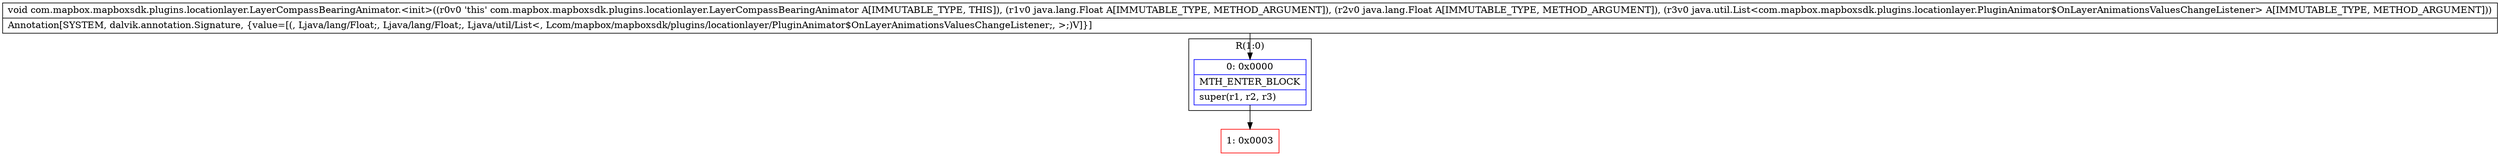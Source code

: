 digraph "CFG forcom.mapbox.mapboxsdk.plugins.locationlayer.LayerCompassBearingAnimator.\<init\>(Ljava\/lang\/Float;Ljava\/lang\/Float;Ljava\/util\/List;)V" {
subgraph cluster_Region_417871120 {
label = "R(1:0)";
node [shape=record,color=blue];
Node_0 [shape=record,label="{0\:\ 0x0000|MTH_ENTER_BLOCK\l|super(r1, r2, r3)\l}"];
}
Node_1 [shape=record,color=red,label="{1\:\ 0x0003}"];
MethodNode[shape=record,label="{void com.mapbox.mapboxsdk.plugins.locationlayer.LayerCompassBearingAnimator.\<init\>((r0v0 'this' com.mapbox.mapboxsdk.plugins.locationlayer.LayerCompassBearingAnimator A[IMMUTABLE_TYPE, THIS]), (r1v0 java.lang.Float A[IMMUTABLE_TYPE, METHOD_ARGUMENT]), (r2v0 java.lang.Float A[IMMUTABLE_TYPE, METHOD_ARGUMENT]), (r3v0 java.util.List\<com.mapbox.mapboxsdk.plugins.locationlayer.PluginAnimator$OnLayerAnimationsValuesChangeListener\> A[IMMUTABLE_TYPE, METHOD_ARGUMENT]))  | Annotation[SYSTEM, dalvik.annotation.Signature, \{value=[(, Ljava\/lang\/Float;, Ljava\/lang\/Float;, Ljava\/util\/List\<, Lcom\/mapbox\/mapboxsdk\/plugins\/locationlayer\/PluginAnimator$OnLayerAnimationsValuesChangeListener;, \>;)V]\}]\l}"];
MethodNode -> Node_0;
Node_0 -> Node_1;
}

